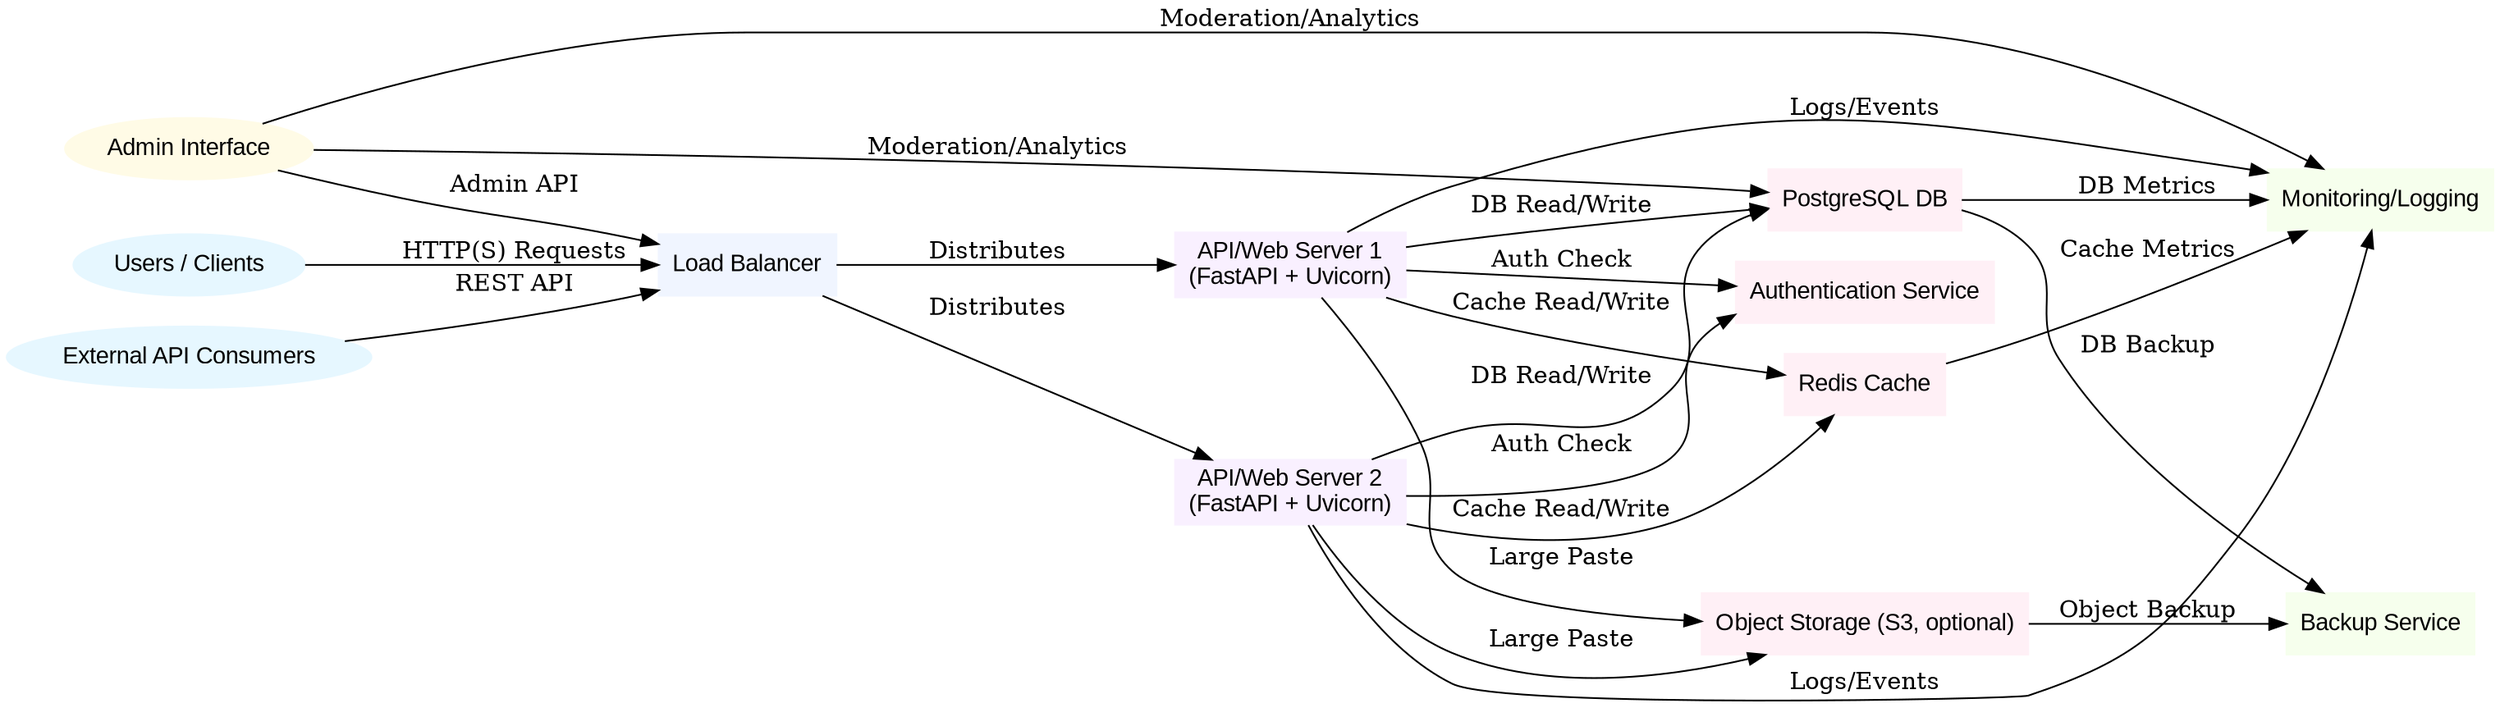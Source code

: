 digraph PastebinArchitecture {
    rankdir=LR;
    node [shape=box, style=filled, color="#f0f5ff", fontname="Arial"];

    Users [label="Users / Clients", shape=ellipse, color="#e6f7ff"];
    APIConsumers [label="External API Consumers", shape=ellipse, color="#e6f7ff"];
    Admin [label="Admin Interface", shape=ellipse, color="#fffbe6"];
    LB [label="Load Balancer"];
    API1 [label="API/Web Server 1\n(FastAPI + Uvicorn)", color="#f9f0ff"];
    API2 [label="API/Web Server 2\n(FastAPI + Uvicorn)", color="#f9f0ff"];
    Auth [label="Authentication Service", color="#fff0f6"];
    Redis [label="Redis Cache", color="#fff0f6"];
    PG [label="PostgreSQL DB", color="#fff0f6"];
    S3 [label="Object Storage (S3, optional)", color="#fff0f6"];
    Log [label="Monitoring/Logging", color="#f6ffed"];
    Backup [label="Backup Service", color="#f6ffed"];

    Users -> LB [label="HTTP(S) Requests"];
    APIConsumers -> LB [label="REST API"];
    Admin -> LB [label="Admin API"];
    LB -> API1 [label="Distributes"];
    LB -> API2 [label="Distributes"];
    API1 -> Auth [label="Auth Check"];
    API2 -> Auth [label="Auth Check"];
    API1 -> Redis [label="Cache Read/Write"];
    API2 -> Redis [label="Cache Read/Write"];
    API1 -> PG [label="DB Read/Write"];
    API2 -> PG [label="DB Read/Write"];
    API1 -> S3 [label="Large Paste"];
    API2 -> S3 [label="Large Paste"];
    API1 -> Log [label="Logs/Events"];
    API2 -> Log [label="Logs/Events"];
    PG -> Log [label="DB Metrics"];
    Redis -> Log [label="Cache Metrics"];
    PG -> Backup [label="DB Backup"];
    S3 -> Backup [label="Object Backup"];
    Admin -> PG [label="Moderation/Analytics"];
    Admin -> Log [label="Moderation/Analytics"];
} 